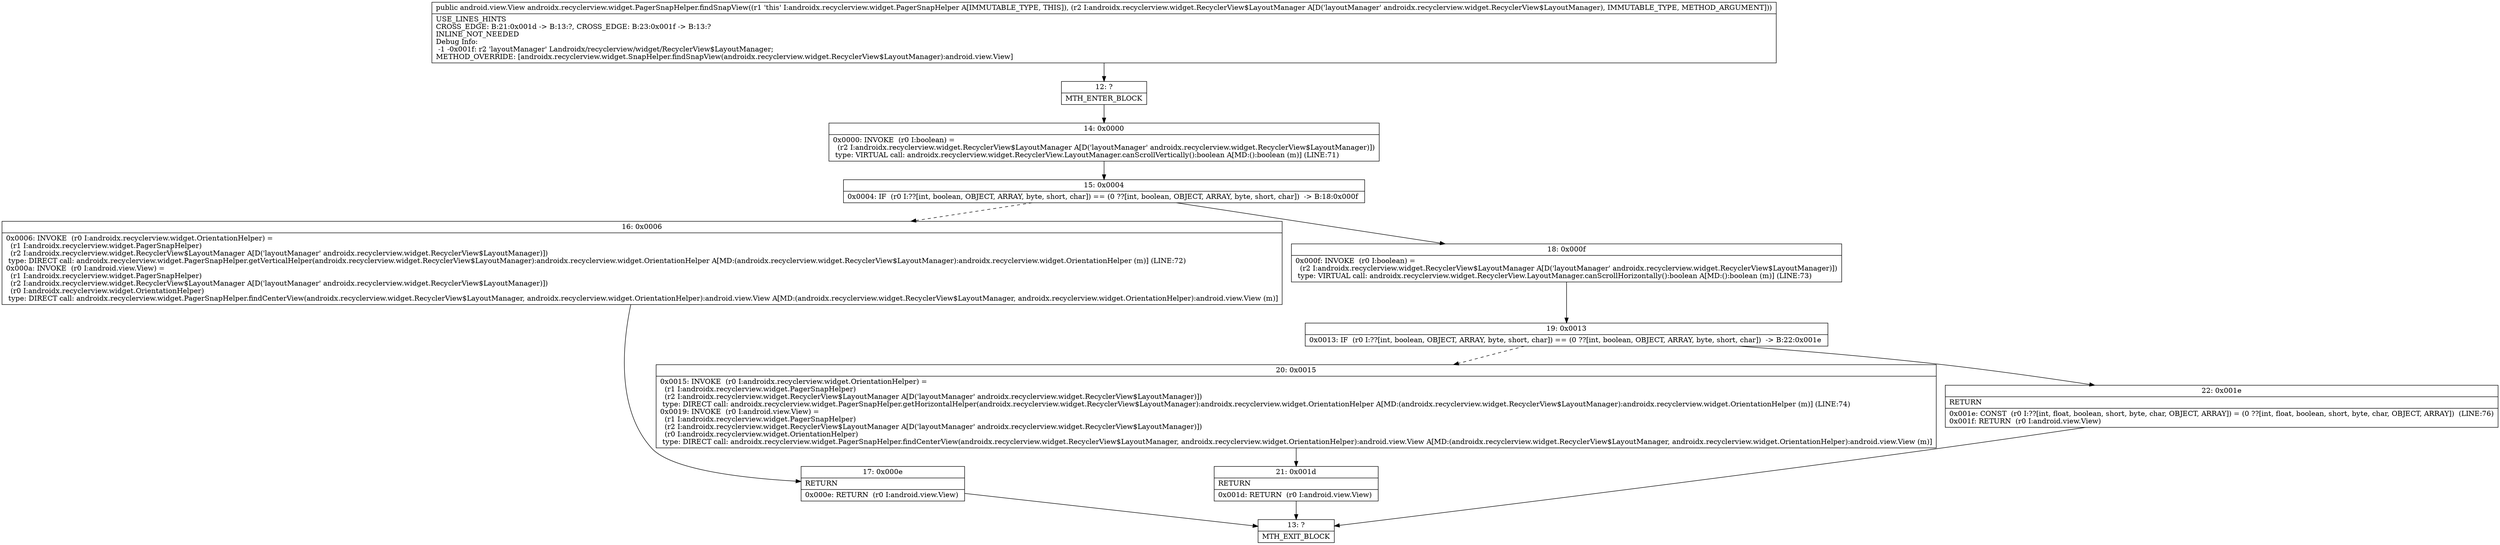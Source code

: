digraph "CFG forandroidx.recyclerview.widget.PagerSnapHelper.findSnapView(Landroidx\/recyclerview\/widget\/RecyclerView$LayoutManager;)Landroid\/view\/View;" {
Node_12 [shape=record,label="{12\:\ ?|MTH_ENTER_BLOCK\l}"];
Node_14 [shape=record,label="{14\:\ 0x0000|0x0000: INVOKE  (r0 I:boolean) = \l  (r2 I:androidx.recyclerview.widget.RecyclerView$LayoutManager A[D('layoutManager' androidx.recyclerview.widget.RecyclerView$LayoutManager)])\l type: VIRTUAL call: androidx.recyclerview.widget.RecyclerView.LayoutManager.canScrollVertically():boolean A[MD:():boolean (m)] (LINE:71)\l}"];
Node_15 [shape=record,label="{15\:\ 0x0004|0x0004: IF  (r0 I:??[int, boolean, OBJECT, ARRAY, byte, short, char]) == (0 ??[int, boolean, OBJECT, ARRAY, byte, short, char])  \-\> B:18:0x000f \l}"];
Node_16 [shape=record,label="{16\:\ 0x0006|0x0006: INVOKE  (r0 I:androidx.recyclerview.widget.OrientationHelper) = \l  (r1 I:androidx.recyclerview.widget.PagerSnapHelper)\l  (r2 I:androidx.recyclerview.widget.RecyclerView$LayoutManager A[D('layoutManager' androidx.recyclerview.widget.RecyclerView$LayoutManager)])\l type: DIRECT call: androidx.recyclerview.widget.PagerSnapHelper.getVerticalHelper(androidx.recyclerview.widget.RecyclerView$LayoutManager):androidx.recyclerview.widget.OrientationHelper A[MD:(androidx.recyclerview.widget.RecyclerView$LayoutManager):androidx.recyclerview.widget.OrientationHelper (m)] (LINE:72)\l0x000a: INVOKE  (r0 I:android.view.View) = \l  (r1 I:androidx.recyclerview.widget.PagerSnapHelper)\l  (r2 I:androidx.recyclerview.widget.RecyclerView$LayoutManager A[D('layoutManager' androidx.recyclerview.widget.RecyclerView$LayoutManager)])\l  (r0 I:androidx.recyclerview.widget.OrientationHelper)\l type: DIRECT call: androidx.recyclerview.widget.PagerSnapHelper.findCenterView(androidx.recyclerview.widget.RecyclerView$LayoutManager, androidx.recyclerview.widget.OrientationHelper):android.view.View A[MD:(androidx.recyclerview.widget.RecyclerView$LayoutManager, androidx.recyclerview.widget.OrientationHelper):android.view.View (m)]\l}"];
Node_17 [shape=record,label="{17\:\ 0x000e|RETURN\l|0x000e: RETURN  (r0 I:android.view.View) \l}"];
Node_13 [shape=record,label="{13\:\ ?|MTH_EXIT_BLOCK\l}"];
Node_18 [shape=record,label="{18\:\ 0x000f|0x000f: INVOKE  (r0 I:boolean) = \l  (r2 I:androidx.recyclerview.widget.RecyclerView$LayoutManager A[D('layoutManager' androidx.recyclerview.widget.RecyclerView$LayoutManager)])\l type: VIRTUAL call: androidx.recyclerview.widget.RecyclerView.LayoutManager.canScrollHorizontally():boolean A[MD:():boolean (m)] (LINE:73)\l}"];
Node_19 [shape=record,label="{19\:\ 0x0013|0x0013: IF  (r0 I:??[int, boolean, OBJECT, ARRAY, byte, short, char]) == (0 ??[int, boolean, OBJECT, ARRAY, byte, short, char])  \-\> B:22:0x001e \l}"];
Node_20 [shape=record,label="{20\:\ 0x0015|0x0015: INVOKE  (r0 I:androidx.recyclerview.widget.OrientationHelper) = \l  (r1 I:androidx.recyclerview.widget.PagerSnapHelper)\l  (r2 I:androidx.recyclerview.widget.RecyclerView$LayoutManager A[D('layoutManager' androidx.recyclerview.widget.RecyclerView$LayoutManager)])\l type: DIRECT call: androidx.recyclerview.widget.PagerSnapHelper.getHorizontalHelper(androidx.recyclerview.widget.RecyclerView$LayoutManager):androidx.recyclerview.widget.OrientationHelper A[MD:(androidx.recyclerview.widget.RecyclerView$LayoutManager):androidx.recyclerview.widget.OrientationHelper (m)] (LINE:74)\l0x0019: INVOKE  (r0 I:android.view.View) = \l  (r1 I:androidx.recyclerview.widget.PagerSnapHelper)\l  (r2 I:androidx.recyclerview.widget.RecyclerView$LayoutManager A[D('layoutManager' androidx.recyclerview.widget.RecyclerView$LayoutManager)])\l  (r0 I:androidx.recyclerview.widget.OrientationHelper)\l type: DIRECT call: androidx.recyclerview.widget.PagerSnapHelper.findCenterView(androidx.recyclerview.widget.RecyclerView$LayoutManager, androidx.recyclerview.widget.OrientationHelper):android.view.View A[MD:(androidx.recyclerview.widget.RecyclerView$LayoutManager, androidx.recyclerview.widget.OrientationHelper):android.view.View (m)]\l}"];
Node_21 [shape=record,label="{21\:\ 0x001d|RETURN\l|0x001d: RETURN  (r0 I:android.view.View) \l}"];
Node_22 [shape=record,label="{22\:\ 0x001e|RETURN\l|0x001e: CONST  (r0 I:??[int, float, boolean, short, byte, char, OBJECT, ARRAY]) = (0 ??[int, float, boolean, short, byte, char, OBJECT, ARRAY])  (LINE:76)\l0x001f: RETURN  (r0 I:android.view.View) \l}"];
MethodNode[shape=record,label="{public android.view.View androidx.recyclerview.widget.PagerSnapHelper.findSnapView((r1 'this' I:androidx.recyclerview.widget.PagerSnapHelper A[IMMUTABLE_TYPE, THIS]), (r2 I:androidx.recyclerview.widget.RecyclerView$LayoutManager A[D('layoutManager' androidx.recyclerview.widget.RecyclerView$LayoutManager), IMMUTABLE_TYPE, METHOD_ARGUMENT]))  | USE_LINES_HINTS\lCROSS_EDGE: B:21:0x001d \-\> B:13:?, CROSS_EDGE: B:23:0x001f \-\> B:13:?\lINLINE_NOT_NEEDED\lDebug Info:\l  \-1 \-0x001f: r2 'layoutManager' Landroidx\/recyclerview\/widget\/RecyclerView$LayoutManager;\lMETHOD_OVERRIDE: [androidx.recyclerview.widget.SnapHelper.findSnapView(androidx.recyclerview.widget.RecyclerView$LayoutManager):android.view.View]\l}"];
MethodNode -> Node_12;Node_12 -> Node_14;
Node_14 -> Node_15;
Node_15 -> Node_16[style=dashed];
Node_15 -> Node_18;
Node_16 -> Node_17;
Node_17 -> Node_13;
Node_18 -> Node_19;
Node_19 -> Node_20[style=dashed];
Node_19 -> Node_22;
Node_20 -> Node_21;
Node_21 -> Node_13;
Node_22 -> Node_13;
}

